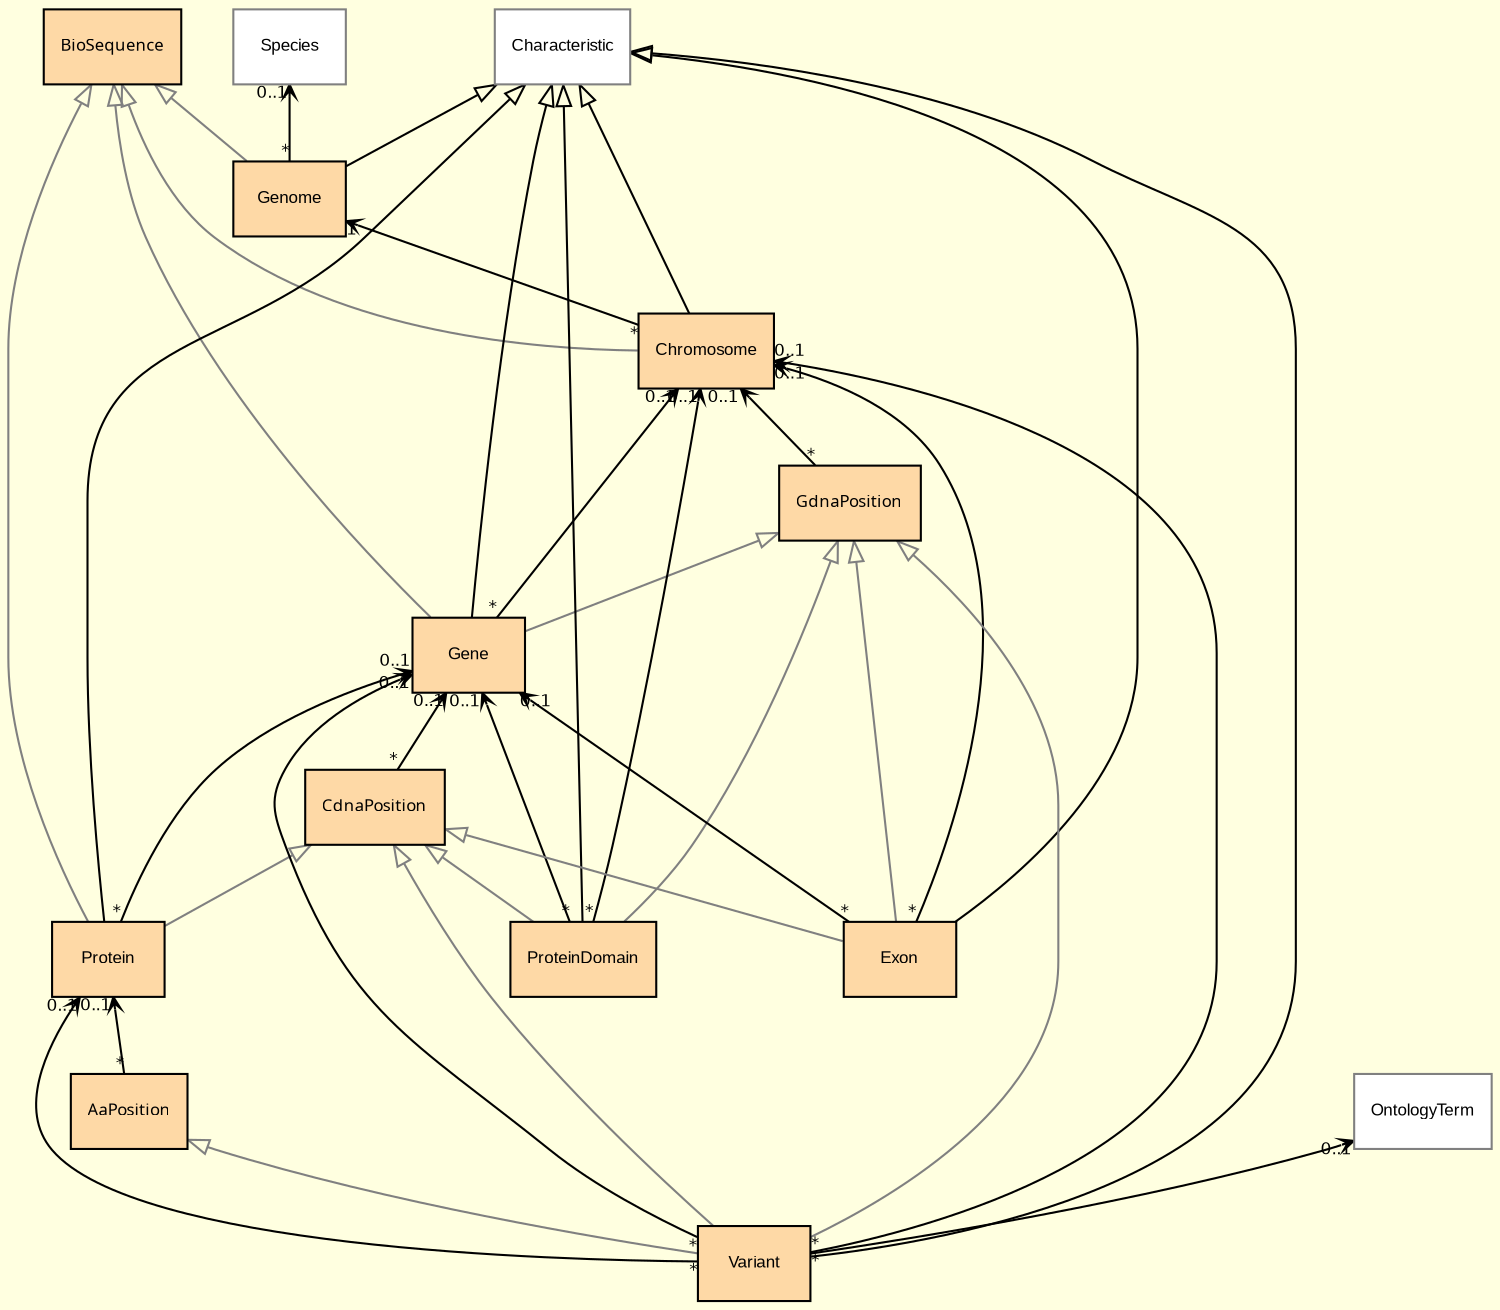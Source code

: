 digraph G {
		compound = true
		fontname = "Bitstream Vera Sans"
		fontsize = 8
		pagedir="TB"
		rankdir="BT"
		bgcolor = "lightyellow"  
		labelfloat = "true"
		mode = "hier"
		overlap = "false"
		splines = "true"
		layers = "1:2"
		clusterrank = "local"
		outputorder="edgesfirst"
		orientation = "portrait"

        node [
			fontname = "Arial"
            fontsize = 8
            shape = "record"
            color = "#808080"
            style="filled"
            fillcolor = "white"
            layer = "2"
            colorscheme = pastel19
        ]

        edge [
                fontname = "Bitstream Vera Sans"
                fontsize = 8
                layer = "1"
        ]

/* entities outside modules*/
               "BioSequence" [
                	    style = "filled"
                	    fillcolor =  "white"
			        	fontname = "Arial-Italic"
			        	fontcolor = "dimgrey"
			        	color = "dimgrey"
                
                        label = "{BioSequence}"
                ]

               "GdnaPosition" [
                	    style = "filled"
                	    fillcolor =  "white"
			        	fontname = "Arial-Italic"
			        	fontcolor = "dimgrey"
			        	color = "dimgrey"
                
                        label = "{GdnaPosition}"
                ]

               "CdnaPosition" [
                	    style = "filled"
                	    fillcolor =  "white"
			        	fontname = "Arial-Italic"
			        	fontcolor = "dimgrey"
			        	color = "dimgrey"
                
                        label = "{CdnaPosition}"
                ]

               "AaPosition" [
                	    style = "filled"
                	    fillcolor =  "white"
			        	fontname = "Arial-Italic"
			        	fontcolor = "dimgrey"
			        	color = "dimgrey"
                
                        label = "{AaPosition}"
                ]

               "Genome" [
                	    style = "filled"
                	    fillcolor =  "white"
			        	fontname = "Arial"
			        	fontcolor = "black"
			        	color = "black"
                
                        label = "{Genome}"
                ]

               "Chromosome" [
                	    style = "filled"
                	    fillcolor =  "white"
			        	fontname = "Arial"
			        	fontcolor = "black"
			        	color = "black"
                
                        label = "{Chromosome}"
                ]

               "Gene" [
                	    style = "filled"
                	    fillcolor =  "white"
			        	fontname = "Arial"
			        	fontcolor = "black"
			        	color = "black"
                
                        label = "{Gene}"
                ]

               "Protein" [
                	    style = "filled"
                	    fillcolor =  "white"
			        	fontname = "Arial"
			        	fontcolor = "black"
			        	color = "black"
                
                        label = "{Protein}"
                ]

               "ProteinDomain" [
                	    style = "filled"
                	    fillcolor =  "white"
			        	fontname = "Arial"
			        	fontcolor = "black"
			        	color = "black"
                
                        label = "{ProteinDomain}"
                ]

               "Exon" [
                	    style = "filled"
                	    fillcolor =  "white"
			        	fontname = "Arial"
			        	fontcolor = "black"
			        	color = "black"
                
                        label = "{Exon}"
                ]

               "Variant" [
                	    style = "filled"
                	    fillcolor =  "white"
			        	fontname = "Arial"
			        	fontcolor = "black"
			        	color = "black"
                
                        label = "{Variant}"
                ]

/*entities inside modules*/
/*        subgraph cluster_0 {
        		rankdir = "TB"
        		pagedir = "TB"
                label = "org.molgenis.core"
                labelloc = bottom
                colorscheme = pastel19
                fillcolor = 1
                style="filled"*/

/*        }  */
/*        subgraph cluster_1 {
        		rankdir = "TB"
        		pagedir = "TB"
                label = "org.molgenis.auth"
                labelloc = bottom
                colorscheme = pastel19
                fillcolor = 2
                style="filled"*/

/*        }  */
/*        subgraph cluster_2 {
        		rankdir = "TB"
        		pagedir = "TB"
                label = "org.molgenis.observ"
                labelloc = bottom
                colorscheme = pastel19
                fillcolor = 3
                style="filled"*/

/*        }  */
/*        subgraph cluster_3 {
        		rankdir = "TB"
        		pagedir = "TB"
                label = "org.molgenis.observ.target"
                labelloc = bottom
                colorscheme = pastel19
                fillcolor = 4
                style="filled"*/

/*        }  */
/*        subgraph cluster_4 {
        		rankdir = "TB"
        		pagedir = "TB"
                label = "org.molgenis.variant"
                labelloc = bottom
                colorscheme = pastel19
                fillcolor = 5
                style="filled"*/

                "BioSequence" [
                	    style = "filled"
                	    fillcolor =  "5"
			        	fontname = "Arial-Italic"
			        	fontcolor = "dimgrey"
			        	color = "dimgrey"
                
                        label = "{BioSequence}"
                ]
                "GdnaPosition" [
                	    style = "filled"
                	    fillcolor =  "5"
			        	fontname = "Arial-Italic"
			        	fontcolor = "dimgrey"
			        	color = "dimgrey"
                
                        label = "{GdnaPosition}"
                ]
                "CdnaPosition" [
                	    style = "filled"
                	    fillcolor =  "5"
			        	fontname = "Arial-Italic"
			        	fontcolor = "dimgrey"
			        	color = "dimgrey"
                
                        label = "{CdnaPosition}"
                ]
                "AaPosition" [
                	    style = "filled"
                	    fillcolor =  "5"
			        	fontname = "Arial-Italic"
			        	fontcolor = "dimgrey"
			        	color = "dimgrey"
                
                        label = "{AaPosition}"
                ]
                "Genome" [
                	    style = "filled"
                	    fillcolor =  "5"
			        	fontname = "Arial"
			        	fontcolor = "black"
			        	color = "black"
                
                        label = "{Genome}"
                ]
                "Chromosome" [
                	    style = "filled"
                	    fillcolor =  "5"
			        	fontname = "Arial"
			        	fontcolor = "black"
			        	color = "black"
                
                        label = "{Chromosome}"
                ]
                "Gene" [
                	    style = "filled"
                	    fillcolor =  "5"
			        	fontname = "Arial"
			        	fontcolor = "black"
			        	color = "black"
                
                        label = "{Gene}"
                ]
                "Protein" [
                	    style = "filled"
                	    fillcolor =  "5"
			        	fontname = "Arial"
			        	fontcolor = "black"
			        	color = "black"
                
                        label = "{Protein}"
                ]
                "ProteinDomain" [
                	    style = "filled"
                	    fillcolor =  "5"
			        	fontname = "Arial"
			        	fontcolor = "black"
			        	color = "black"
                
                        label = "{ProteinDomain}"
                ]
                "Exon" [
                	    style = "filled"
                	    fillcolor =  "5"
			        	fontname = "Arial"
			        	fontcolor = "black"
			        	color = "black"
                
                        label = "{Exon}"
                ]
                "Variant" [
                	    style = "filled"
                	    fillcolor =  "5"
			        	fontname = "Arial"
			        	fontcolor = "black"
			        	color = "black"
                
                        label = "{Variant}"
                ]
/*        }  */
/*        subgraph cluster_5 {
        		rankdir = "TB"
        		pagedir = "TB"
                label = "org.molgenis.organization"
                labelloc = bottom
                colorscheme = pastel19
                fillcolor = 6
                style="filled"*/

/*        }  */
/*        subgraph cluster_6 {
        		rankdir = "TB"
        		pagedir = "TB"
                label = "org.molgenis.gwascentral"
                labelloc = bottom
                colorscheme = pastel19
                fillcolor = 7
                style="filled"*/

/*        }  */

/*inheritance relationships*/
        edge [
                arrowhead = "empty"
                color = "black"
        ]
        "Genome" -> "Characteristic"
        "Chromosome" -> "Characteristic"
        "Gene" -> "Characteristic"
        "Protein" -> "Characteristic"
        "ProteinDomain" -> "Characteristic"
        "Exon" -> "Characteristic"
        "Variant" -> "Characteristic"

/*interface relationships*/
        edge [
                color = "#808080"
        ]
    	"Genome" -> "BioSequence"
    	"Chromosome" -> "BioSequence"
    	"Gene" -> "GdnaPosition"
    	"Gene" -> "BioSequence"
    	"Protein" -> "CdnaPosition"
    	"Protein" -> "BioSequence"
    	"ProteinDomain" -> "CdnaPosition"
    	"ProteinDomain" -> "GdnaPosition"
    	"Exon" -> "CdnaPosition"
    	"Exon" -> "GdnaPosition"
    	"Variant" -> "GdnaPosition"
    	"Variant" -> "CdnaPosition"
    	"Variant" -> "AaPosition"

/*one to many 'xref' foreign key relationships*/
        edge [
                arrowhead = "open"
                arrowsize = 0.6
                color = "black"
        ]
		"GdnaPosition" -> "Chromosome" [
			headlabel = "0..1"
			taillabel = "*"
		]
		"CdnaPosition" -> "Gene" [
			headlabel = "0..1"
			taillabel = "*"
		]
		"AaPosition" -> "Protein" [
			headlabel = "0..1"
			taillabel = "*"
		]
		"Genome" -> "Species" [
			headlabel = "0..1"
			taillabel = "*"
		]
		"Chromosome" -> "Genome" [
			headlabel = "1"
			taillabel = "*"
		]
		"Gene" -> "Chromosome" [
			headlabel = "0..1"
			taillabel = "*"
		]
		"Protein" -> "Gene" [
			headlabel = "0..1"
			taillabel = "*"
		]
		"ProteinDomain" -> "Gene" [
			headlabel = "0..1"
			taillabel = "*"
		]
		"ProteinDomain" -> "Chromosome" [
			headlabel = "0..1"
			taillabel = "*"
		]
		"Exon" -> "Gene" [
			headlabel = "0..1"
			taillabel = "*"
		]
		"Exon" -> "Chromosome" [
			headlabel = "0..1"
			taillabel = "*"
		]
		"Variant" -> "OntologyTerm" [
			headlabel = "0..1"
			taillabel = "*"
		]
		"Variant" -> "Chromosome" [
			headlabel = "0..1"
			taillabel = "*"
		]
		"Variant" -> "Gene" [
			headlabel = "0..1"
			taillabel = "*"
		]
		"Variant" -> "Protein" [
			headlabel = "0..1"
			taillabel = "*"
		]
        
        
/*many to many 'mref' foreign key relationships*/
        edge [
             arrowtail = "open"
             color = "black"
             headlabel = "*"
             taillabel = "*"
             arrowsize = 0.6
             constraint = false
        ]
}